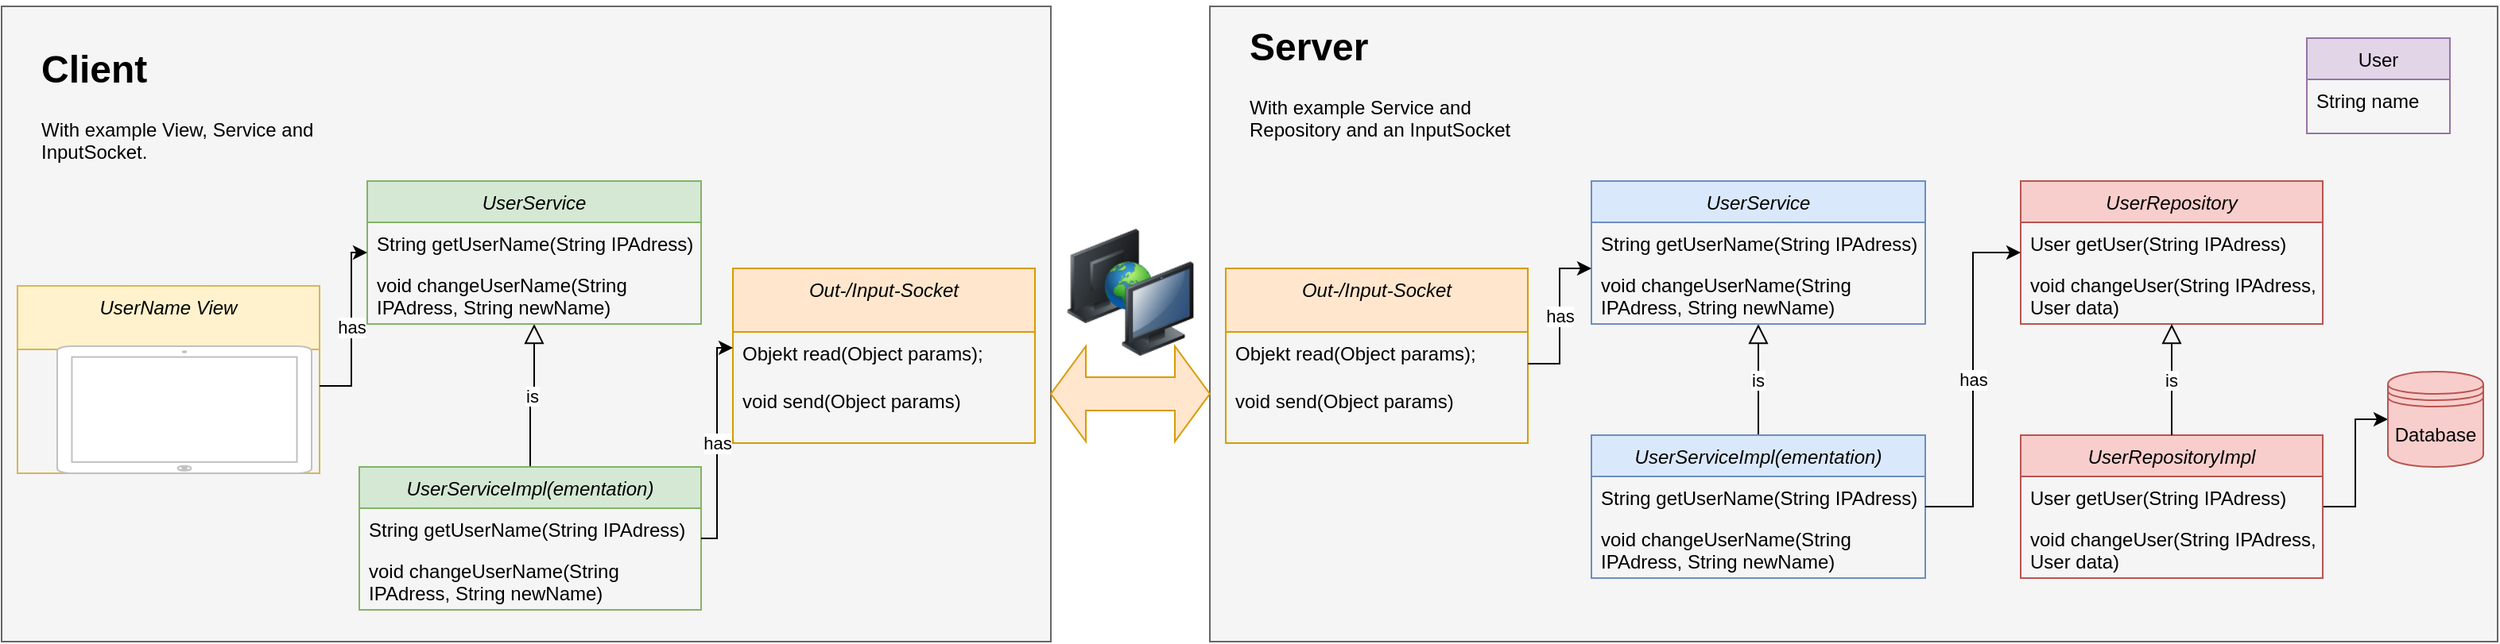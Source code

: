 <mxfile version="19.0.3" type="device"><diagram id="C5RBs43oDa-KdzZeNtuy" name="Page-1"><mxGraphModel dx="1944" dy="759" grid="1" gridSize="10" guides="1" tooltips="1" connect="1" arrows="1" fold="1" page="1" pageScale="1" pageWidth="827" pageHeight="1169" math="0" shadow="0"><root><mxCell id="WIyWlLk6GJQsqaUBKTNV-0"/><mxCell id="WIyWlLk6GJQsqaUBKTNV-1" parent="WIyWlLk6GJQsqaUBKTNV-0"/><mxCell id="bhzOhkm5GJy5CYXBoduV-13" value="" style="rounded=0;whiteSpace=wrap;html=1;fillColor=#f5f5f5;strokeColor=#666666;fontColor=#333333;" parent="WIyWlLk6GJQsqaUBKTNV-1" vertex="1"><mxGeometry x="-320" y="50" width="660" height="400" as="geometry"/></mxCell><mxCell id="aDBcHqehUyrGwZ86hpGl-20" value="" style="rounded=0;whiteSpace=wrap;html=1;fillColor=#f5f5f5;strokeColor=#666666;fontColor=#333333;" parent="WIyWlLk6GJQsqaUBKTNV-1" vertex="1"><mxGeometry x="440" y="50" width="810" height="400" as="geometry"/></mxCell><mxCell id="zkfFHV4jXpPFQw0GAbJ--13" value="User" style="swimlane;fontStyle=0;align=center;verticalAlign=top;childLayout=stackLayout;horizontal=1;startSize=26;horizontalStack=0;resizeParent=1;resizeLast=0;collapsible=1;marginBottom=0;rounded=0;shadow=0;strokeWidth=1;fillColor=#e1d5e7;strokeColor=#9673a6;" parent="WIyWlLk6GJQsqaUBKTNV-1" vertex="1"><mxGeometry x="1130" y="70" width="90" height="60" as="geometry"><mxRectangle x="340" y="380" width="170" height="26" as="alternateBounds"/></mxGeometry></mxCell><mxCell id="zkfFHV4jXpPFQw0GAbJ--14" value="String name" style="text;align=left;verticalAlign=top;spacingLeft=4;spacingRight=4;overflow=hidden;rotatable=0;points=[[0,0.5],[1,0.5]];portConstraint=eastwest;" parent="zkfFHV4jXpPFQw0GAbJ--13" vertex="1"><mxGeometry y="26" width="90" height="26" as="geometry"/></mxCell><mxCell id="zkfFHV4jXpPFQw0GAbJ--16" value="is" style="endArrow=block;endSize=10;endFill=0;shadow=0;strokeWidth=1;rounded=0;edgeStyle=elbowEdgeStyle;elbow=vertical;exitX=0.5;exitY=0;exitDx=0;exitDy=0;entryX=0.5;entryY=1;entryDx=0;entryDy=0;" parent="WIyWlLk6GJQsqaUBKTNV-1" source="aDBcHqehUyrGwZ86hpGl-9" target="aDBcHqehUyrGwZ86hpGl-6" edge="1"><mxGeometry width="160" relative="1" as="geometry"><mxPoint x="190" y="373" as="sourcePoint"/><mxPoint x="290" y="271" as="targetPoint"/></mxGeometry></mxCell><mxCell id="aDBcHqehUyrGwZ86hpGl-0" value="UserRepository" style="swimlane;fontStyle=2;align=center;verticalAlign=top;childLayout=stackLayout;horizontal=1;startSize=26;horizontalStack=0;resizeParent=1;resizeLast=0;collapsible=1;marginBottom=0;rounded=0;shadow=0;strokeWidth=1;fillColor=#f8cecc;strokeColor=#b85450;" parent="WIyWlLk6GJQsqaUBKTNV-1" vertex="1"><mxGeometry x="950" y="160" width="190" height="90" as="geometry"><mxRectangle x="230" y="140" width="160" height="26" as="alternateBounds"/></mxGeometry></mxCell><mxCell id="aDBcHqehUyrGwZ86hpGl-1" value="User getUser(String IPAdress)" style="text;align=left;verticalAlign=top;spacingLeft=4;spacingRight=4;overflow=hidden;rotatable=0;points=[[0,0.5],[1,0.5]];portConstraint=eastwest;" parent="aDBcHqehUyrGwZ86hpGl-0" vertex="1"><mxGeometry y="26" width="190" height="26" as="geometry"/></mxCell><mxCell id="aDBcHqehUyrGwZ86hpGl-2" value="void changeUser(String IPAdress, User data)" style="text;align=left;verticalAlign=top;spacingLeft=4;spacingRight=4;overflow=hidden;rotatable=0;points=[[0,0.5],[1,0.5]];portConstraint=eastwest;rounded=0;shadow=0;html=0;whiteSpace=wrap;" parent="aDBcHqehUyrGwZ86hpGl-0" vertex="1"><mxGeometry y="52" width="190" height="38" as="geometry"/></mxCell><mxCell id="aDBcHqehUyrGwZ86hpGl-6" value="UserService" style="swimlane;fontStyle=2;align=center;verticalAlign=top;childLayout=stackLayout;horizontal=1;startSize=26;horizontalStack=0;resizeParent=1;resizeLast=0;collapsible=1;marginBottom=0;rounded=0;shadow=0;strokeWidth=1;fillColor=#dae8fc;strokeColor=#6c8ebf;" parent="WIyWlLk6GJQsqaUBKTNV-1" vertex="1"><mxGeometry x="680" y="160" width="210" height="90" as="geometry"><mxRectangle x="230" y="140" width="160" height="26" as="alternateBounds"/></mxGeometry></mxCell><mxCell id="aDBcHqehUyrGwZ86hpGl-7" value="String getUserName(String IPAdress)" style="text;align=left;verticalAlign=top;spacingLeft=4;spacingRight=4;overflow=hidden;rotatable=0;points=[[0,0.5],[1,0.5]];portConstraint=eastwest;" parent="aDBcHqehUyrGwZ86hpGl-6" vertex="1"><mxGeometry y="26" width="210" height="26" as="geometry"/></mxCell><mxCell id="aDBcHqehUyrGwZ86hpGl-8" value="void changeUserName(String IPAdress, String newName)" style="text;align=left;verticalAlign=top;spacingLeft=4;spacingRight=4;overflow=hidden;rotatable=0;points=[[0,0.5],[1,0.5]];portConstraint=eastwest;rounded=0;shadow=0;html=0;whiteSpace=wrap;" parent="aDBcHqehUyrGwZ86hpGl-6" vertex="1"><mxGeometry y="52" width="210" height="38" as="geometry"/></mxCell><mxCell id="aDBcHqehUyrGwZ86hpGl-9" value="UserServiceImpl(ementation)" style="swimlane;fontStyle=2;align=center;verticalAlign=top;childLayout=stackLayout;horizontal=1;startSize=26;horizontalStack=0;resizeParent=1;resizeLast=0;collapsible=1;marginBottom=0;rounded=0;shadow=0;strokeWidth=1;fillColor=#dae8fc;strokeColor=#6c8ebf;" parent="WIyWlLk6GJQsqaUBKTNV-1" vertex="1"><mxGeometry x="680" y="320" width="210" height="90" as="geometry"><mxRectangle x="230" y="140" width="160" height="26" as="alternateBounds"/></mxGeometry></mxCell><mxCell id="aDBcHqehUyrGwZ86hpGl-10" value="String getUserName(String IPAdress)" style="text;align=left;verticalAlign=top;spacingLeft=4;spacingRight=4;overflow=hidden;rotatable=0;points=[[0,0.5],[1,0.5]];portConstraint=eastwest;" parent="aDBcHqehUyrGwZ86hpGl-9" vertex="1"><mxGeometry y="26" width="210" height="26" as="geometry"/></mxCell><mxCell id="aDBcHqehUyrGwZ86hpGl-11" value="void changeUserName(String IPAdress, String newName)" style="text;align=left;verticalAlign=top;spacingLeft=4;spacingRight=4;overflow=hidden;rotatable=0;points=[[0,0.5],[1,0.5]];portConstraint=eastwest;rounded=0;shadow=0;html=0;whiteSpace=wrap;" parent="aDBcHqehUyrGwZ86hpGl-9" vertex="1"><mxGeometry y="52" width="210" height="38" as="geometry"/></mxCell><mxCell id="aDBcHqehUyrGwZ86hpGl-18" style="edgeStyle=orthogonalEdgeStyle;rounded=0;orthogonalLoop=1;jettySize=auto;html=1;" parent="WIyWlLk6GJQsqaUBKTNV-1" source="aDBcHqehUyrGwZ86hpGl-12" target="aDBcHqehUyrGwZ86hpGl-17" edge="1"><mxGeometry relative="1" as="geometry"/></mxCell><mxCell id="aDBcHqehUyrGwZ86hpGl-12" value="UserRepositoryImpl" style="swimlane;fontStyle=2;align=center;verticalAlign=top;childLayout=stackLayout;horizontal=1;startSize=26;horizontalStack=0;resizeParent=1;resizeLast=0;collapsible=1;marginBottom=0;rounded=0;shadow=0;strokeWidth=1;fillColor=#f8cecc;strokeColor=#b85450;" parent="WIyWlLk6GJQsqaUBKTNV-1" vertex="1"><mxGeometry x="950" y="320" width="190" height="90" as="geometry"><mxRectangle x="230" y="140" width="160" height="26" as="alternateBounds"/></mxGeometry></mxCell><mxCell id="aDBcHqehUyrGwZ86hpGl-13" value="User getUser(String IPAdress)" style="text;align=left;verticalAlign=top;spacingLeft=4;spacingRight=4;overflow=hidden;rotatable=0;points=[[0,0.5],[1,0.5]];portConstraint=eastwest;" parent="aDBcHqehUyrGwZ86hpGl-12" vertex="1"><mxGeometry y="26" width="190" height="26" as="geometry"/></mxCell><mxCell id="aDBcHqehUyrGwZ86hpGl-14" value="void changeUser(String IPAdress, User data)" style="text;align=left;verticalAlign=top;spacingLeft=4;spacingRight=4;overflow=hidden;rotatable=0;points=[[0,0.5],[1,0.5]];portConstraint=eastwest;rounded=0;shadow=0;html=0;whiteSpace=wrap;" parent="aDBcHqehUyrGwZ86hpGl-12" vertex="1"><mxGeometry y="52" width="190" height="38" as="geometry"/></mxCell><mxCell id="aDBcHqehUyrGwZ86hpGl-15" value="is" style="endArrow=block;endSize=10;endFill=0;shadow=0;strokeWidth=1;rounded=0;edgeStyle=elbowEdgeStyle;elbow=vertical;entryX=0.5;entryY=1;entryDx=0;entryDy=0;exitX=0.5;exitY=0;exitDx=0;exitDy=0;" parent="WIyWlLk6GJQsqaUBKTNV-1" source="aDBcHqehUyrGwZ86hpGl-12" target="aDBcHqehUyrGwZ86hpGl-0" edge="1"><mxGeometry width="160" relative="1" as="geometry"><mxPoint x="999.5" y="328" as="sourcePoint"/><mxPoint x="999.5" y="258" as="targetPoint"/></mxGeometry></mxCell><mxCell id="aDBcHqehUyrGwZ86hpGl-16" value="has" style="edgeStyle=orthogonalEdgeStyle;rounded=0;orthogonalLoop=1;jettySize=auto;html=1;" parent="WIyWlLk6GJQsqaUBKTNV-1" source="aDBcHqehUyrGwZ86hpGl-9" target="aDBcHqehUyrGwZ86hpGl-0" edge="1"><mxGeometry relative="1" as="geometry"><Array as="points"><mxPoint x="920" y="365"/><mxPoint x="920" y="205"/></Array></mxGeometry></mxCell><mxCell id="aDBcHqehUyrGwZ86hpGl-17" value="Database" style="shape=datastore;whiteSpace=wrap;html=1;fillColor=#f8cecc;strokeColor=#b85450;" parent="WIyWlLk6GJQsqaUBKTNV-1" vertex="1"><mxGeometry x="1181" y="280" width="60" height="60" as="geometry"/></mxCell><mxCell id="aDBcHqehUyrGwZ86hpGl-22" value="&lt;h1&gt;Server&lt;/h1&gt;&lt;p&gt;With example Service and Repository and an InputSocket&lt;/p&gt;" style="text;html=1;strokeColor=none;fillColor=none;spacing=5;spacingTop=-20;whiteSpace=wrap;overflow=hidden;rounded=0;" parent="WIyWlLk6GJQsqaUBKTNV-1" vertex="1"><mxGeometry x="460" y="56" width="190" height="84" as="geometry"/></mxCell><mxCell id="aDBcHqehUyrGwZ86hpGl-23" value="Out-/Input-Socket" style="swimlane;fontStyle=2;align=center;verticalAlign=top;childLayout=stackLayout;horizontal=1;startSize=40;horizontalStack=0;resizeParent=1;resizeLast=0;collapsible=1;marginBottom=0;rounded=0;shadow=0;strokeWidth=1;fillColor=#ffe6cc;strokeColor=#d79b00;whiteSpace=wrap;" parent="WIyWlLk6GJQsqaUBKTNV-1" vertex="1"><mxGeometry x="450" y="215" width="190" height="110" as="geometry"><mxRectangle x="230" y="140" width="160" height="26" as="alternateBounds"/></mxGeometry></mxCell><mxCell id="bhzOhkm5GJy5CYXBoduV-22" value="Objekt read(Object params);" style="text;align=left;verticalAlign=top;spacingLeft=4;spacingRight=4;overflow=hidden;rotatable=0;points=[[0,0.5],[1,0.5]];portConstraint=eastwest;whiteSpace=wrap;" parent="aDBcHqehUyrGwZ86hpGl-23" vertex="1"><mxGeometry y="40" width="190" height="30" as="geometry"/></mxCell><mxCell id="bhzOhkm5GJy5CYXBoduV-23" value="void send(Object params)" style="text;align=left;verticalAlign=top;spacingLeft=4;spacingRight=4;overflow=hidden;rotatable=0;points=[[0,0.5],[1,0.5]];portConstraint=eastwest;rounded=0;shadow=0;html=0;whiteSpace=wrap;" parent="aDBcHqehUyrGwZ86hpGl-23" vertex="1"><mxGeometry y="70" width="190" height="30" as="geometry"/></mxCell><mxCell id="aDBcHqehUyrGwZ86hpGl-26" value="has" style="edgeStyle=orthogonalEdgeStyle;rounded=0;orthogonalLoop=1;jettySize=auto;html=1;" parent="WIyWlLk6GJQsqaUBKTNV-1" source="aDBcHqehUyrGwZ86hpGl-23" target="aDBcHqehUyrGwZ86hpGl-6" edge="1"><mxGeometry relative="1" as="geometry"><mxPoint x="900" y="375" as="sourcePoint"/><mxPoint x="960" y="215" as="targetPoint"/><Array as="points"><mxPoint x="660" y="275"/><mxPoint x="660" y="215"/></Array></mxGeometry></mxCell><mxCell id="bhzOhkm5GJy5CYXBoduV-0" value="is" style="endArrow=block;endSize=10;endFill=0;shadow=0;strokeWidth=1;rounded=0;edgeStyle=elbowEdgeStyle;elbow=vertical;exitX=0.5;exitY=0;exitDx=0;exitDy=0;entryX=0.5;entryY=1;entryDx=0;entryDy=0;" parent="WIyWlLk6GJQsqaUBKTNV-1" source="bhzOhkm5GJy5CYXBoduV-4" target="bhzOhkm5GJy5CYXBoduV-1" edge="1"><mxGeometry width="160" relative="1" as="geometry"><mxPoint x="-530" y="367" as="sourcePoint"/><mxPoint x="-430" y="265" as="targetPoint"/></mxGeometry></mxCell><mxCell id="bhzOhkm5GJy5CYXBoduV-1" value="UserService" style="swimlane;fontStyle=2;align=center;verticalAlign=top;childLayout=stackLayout;horizontal=1;startSize=26;horizontalStack=0;resizeParent=1;resizeLast=0;collapsible=1;marginBottom=0;rounded=0;shadow=0;strokeWidth=1;fillColor=#d5e8d4;strokeColor=#82b366;" parent="WIyWlLk6GJQsqaUBKTNV-1" vertex="1"><mxGeometry x="-90" y="160" width="210" height="90" as="geometry"><mxRectangle x="230" y="140" width="160" height="26" as="alternateBounds"/></mxGeometry></mxCell><mxCell id="bhzOhkm5GJy5CYXBoduV-2" value="String getUserName(String IPAdress)" style="text;align=left;verticalAlign=top;spacingLeft=4;spacingRight=4;overflow=hidden;rotatable=0;points=[[0,0.5],[1,0.5]];portConstraint=eastwest;" parent="bhzOhkm5GJy5CYXBoduV-1" vertex="1"><mxGeometry y="26" width="210" height="26" as="geometry"/></mxCell><mxCell id="bhzOhkm5GJy5CYXBoduV-3" value="void changeUserName(String IPAdress, String newName)" style="text;align=left;verticalAlign=top;spacingLeft=4;spacingRight=4;overflow=hidden;rotatable=0;points=[[0,0.5],[1,0.5]];portConstraint=eastwest;rounded=0;shadow=0;html=0;whiteSpace=wrap;" parent="bhzOhkm5GJy5CYXBoduV-1" vertex="1"><mxGeometry y="52" width="210" height="38" as="geometry"/></mxCell><mxCell id="bhzOhkm5GJy5CYXBoduV-4" value="UserServiceImpl(ementation)" style="swimlane;fontStyle=2;align=center;verticalAlign=top;childLayout=stackLayout;horizontal=1;startSize=26;horizontalStack=0;resizeParent=1;resizeLast=0;collapsible=1;marginBottom=0;rounded=0;shadow=0;strokeWidth=1;fillColor=#d5e8d4;strokeColor=#82b366;" parent="WIyWlLk6GJQsqaUBKTNV-1" vertex="1"><mxGeometry x="-95" y="340" width="215" height="90" as="geometry"><mxRectangle x="230" y="140" width="160" height="26" as="alternateBounds"/></mxGeometry></mxCell><mxCell id="bhzOhkm5GJy5CYXBoduV-5" value="String getUserName(String IPAdress)" style="text;align=left;verticalAlign=top;spacingLeft=4;spacingRight=4;overflow=hidden;rotatable=0;points=[[0,0.5],[1,0.5]];portConstraint=eastwest;" parent="bhzOhkm5GJy5CYXBoduV-4" vertex="1"><mxGeometry y="26" width="215" height="26" as="geometry"/></mxCell><mxCell id="bhzOhkm5GJy5CYXBoduV-6" value="void changeUserName(String IPAdress, String newName)" style="text;align=left;verticalAlign=top;spacingLeft=4;spacingRight=4;overflow=hidden;rotatable=0;points=[[0,0.5],[1,0.5]];portConstraint=eastwest;rounded=0;shadow=0;html=0;whiteSpace=wrap;" parent="bhzOhkm5GJy5CYXBoduV-4" vertex="1"><mxGeometry y="52" width="215" height="38" as="geometry"/></mxCell><mxCell id="bhzOhkm5GJy5CYXBoduV-8" value="&lt;h1&gt;Client&lt;/h1&gt;&lt;p&gt;With example View, Service and InputSocket.&lt;/p&gt;" style="text;html=1;strokeColor=none;fillColor=none;spacing=5;spacingTop=-20;whiteSpace=wrap;overflow=hidden;rounded=0;" parent="WIyWlLk6GJQsqaUBKTNV-1" vertex="1"><mxGeometry x="-300" y="70" width="190" height="84" as="geometry"/></mxCell><mxCell id="bhzOhkm5GJy5CYXBoduV-9" value="UserName View" style="swimlane;fontStyle=2;align=center;verticalAlign=top;childLayout=stackLayout;horizontal=1;startSize=40;horizontalStack=0;resizeParent=1;resizeLast=0;collapsible=1;marginBottom=0;rounded=0;shadow=0;strokeWidth=1;fillColor=#fff2cc;strokeColor=#d6b656;whiteSpace=wrap;" parent="WIyWlLk6GJQsqaUBKTNV-1" vertex="1"><mxGeometry x="-310" y="226" width="190" height="118" as="geometry"><mxRectangle x="230" y="140" width="160" height="26" as="alternateBounds"/></mxGeometry></mxCell><mxCell id="bhzOhkm5GJy5CYXBoduV-12" value="has" style="edgeStyle=orthogonalEdgeStyle;rounded=0;orthogonalLoop=1;jettySize=auto;html=1;" parent="WIyWlLk6GJQsqaUBKTNV-1" source="bhzOhkm5GJy5CYXBoduV-9" target="bhzOhkm5GJy5CYXBoduV-1" edge="1"><mxGeometry relative="1" as="geometry"><mxPoint x="280" y="389" as="sourcePoint"/><mxPoint x="340" y="229" as="targetPoint"/><Array as="points"><mxPoint x="-100" y="289"/><mxPoint x="-100" y="205"/></Array></mxGeometry></mxCell><mxCell id="bhzOhkm5GJy5CYXBoduV-15" value="" style="image;html=1;image=img/lib/clip_art/computers/Network_2_128x128.png" parent="WIyWlLk6GJQsqaUBKTNV-1" vertex="1"><mxGeometry x="350" y="190" width="80" height="80" as="geometry"/></mxCell><mxCell id="bhzOhkm5GJy5CYXBoduV-16" value="Out-/Input-Socket" style="swimlane;fontStyle=2;align=center;verticalAlign=top;childLayout=stackLayout;horizontal=1;startSize=40;horizontalStack=0;resizeParent=1;resizeLast=0;collapsible=1;marginBottom=0;rounded=0;shadow=0;strokeWidth=1;fillColor=#ffe6cc;strokeColor=#d79b00;whiteSpace=wrap;" parent="WIyWlLk6GJQsqaUBKTNV-1" vertex="1"><mxGeometry x="140" y="215" width="190" height="110" as="geometry"><mxRectangle x="230" y="140" width="160" height="26" as="alternateBounds"/></mxGeometry></mxCell><mxCell id="bhzOhkm5GJy5CYXBoduV-17" value="Objekt read(Object params);" style="text;align=left;verticalAlign=top;spacingLeft=4;spacingRight=4;overflow=hidden;rotatable=0;points=[[0,0.5],[1,0.5]];portConstraint=eastwest;whiteSpace=wrap;" parent="bhzOhkm5GJy5CYXBoduV-16" vertex="1"><mxGeometry y="40" width="190" height="30" as="geometry"/></mxCell><mxCell id="bhzOhkm5GJy5CYXBoduV-18" value="void send(Object params)" style="text;align=left;verticalAlign=top;spacingLeft=4;spacingRight=4;overflow=hidden;rotatable=0;points=[[0,0.5],[1,0.5]];portConstraint=eastwest;rounded=0;shadow=0;html=0;whiteSpace=wrap;" parent="bhzOhkm5GJy5CYXBoduV-16" vertex="1"><mxGeometry y="70" width="190" height="30" as="geometry"/></mxCell><mxCell id="bhzOhkm5GJy5CYXBoduV-19" value="has" style="edgeStyle=orthogonalEdgeStyle;rounded=0;orthogonalLoop=1;jettySize=auto;html=1;" parent="WIyWlLk6GJQsqaUBKTNV-1" source="bhzOhkm5GJy5CYXBoduV-4" target="bhzOhkm5GJy5CYXBoduV-16" edge="1"><mxGeometry relative="1" as="geometry"><mxPoint x="-50" y="298.941" as="sourcePoint"/><mxPoint x="50.059" y="254.0" as="targetPoint"/><Array as="points"><mxPoint x="130" y="265"/></Array></mxGeometry></mxCell><mxCell id="bhzOhkm5GJy5CYXBoduV-21" value="" style="html=1;verticalLabelPosition=bottom;labelBackgroundColor=#ffffff;verticalAlign=top;shadow=0;dashed=0;strokeWidth=1;shape=mxgraph.ios7.misc.ipad13inch;strokeColor=#c0c0c0;" parent="WIyWlLk6GJQsqaUBKTNV-1" vertex="1"><mxGeometry x="-285" y="264" width="160" height="80" as="geometry"/></mxCell><mxCell id="97nkzPXX3sKG5sKMgc2g-0" value="" style="html=1;shadow=0;dashed=0;align=center;verticalAlign=middle;shape=mxgraph.arrows2.twoWayArrow;dy=0.65;dx=22;fillColor=#ffe6cc;strokeColor=#d79b00;" vertex="1" parent="WIyWlLk6GJQsqaUBKTNV-1"><mxGeometry x="340" y="264" width="100" height="60" as="geometry"/></mxCell></root></mxGraphModel></diagram></mxfile>